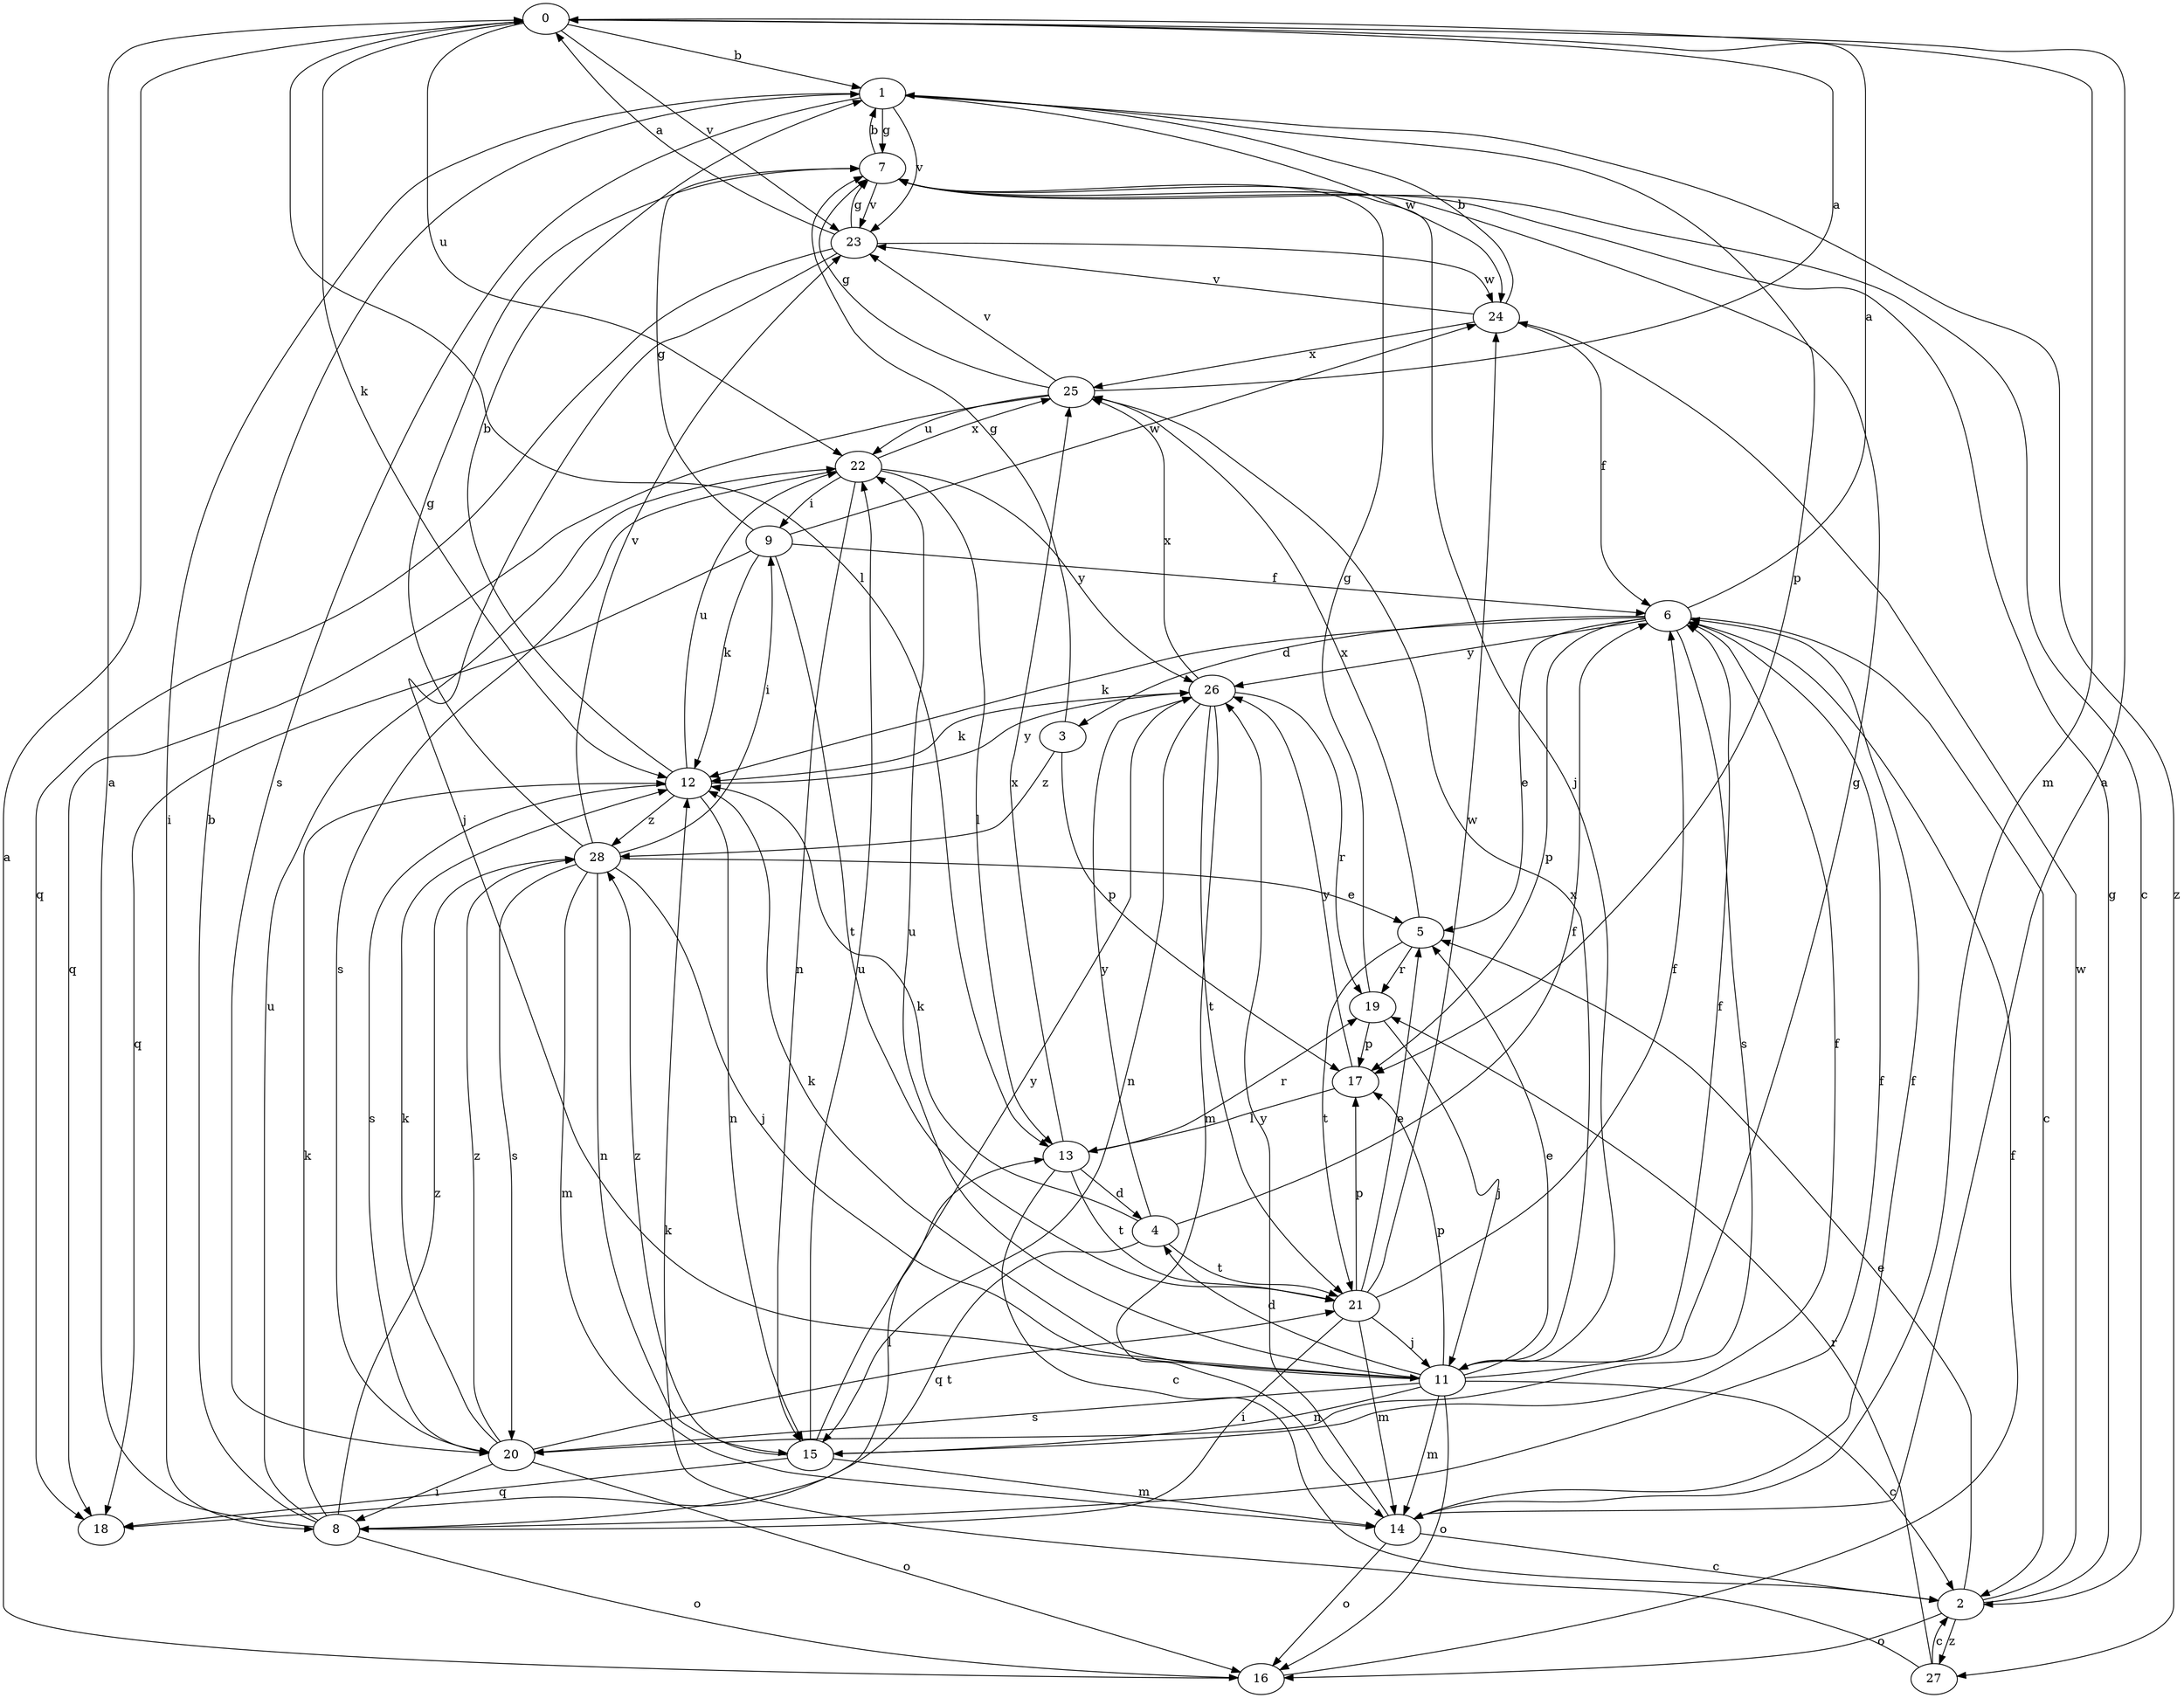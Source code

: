 strict digraph  {
0;
1;
2;
3;
4;
5;
6;
7;
8;
9;
11;
12;
13;
14;
15;
16;
17;
18;
19;
20;
21;
22;
23;
24;
25;
26;
27;
28;
0 -> 1  [label=b];
0 -> 12  [label=k];
0 -> 13  [label=l];
0 -> 14  [label=m];
0 -> 22  [label=u];
0 -> 23  [label=v];
1 -> 7  [label=g];
1 -> 8  [label=i];
1 -> 17  [label=p];
1 -> 20  [label=s];
1 -> 23  [label=v];
1 -> 24  [label=w];
1 -> 27  [label=z];
2 -> 5  [label=e];
2 -> 7  [label=g];
2 -> 16  [label=o];
2 -> 24  [label=w];
2 -> 27  [label=z];
3 -> 7  [label=g];
3 -> 17  [label=p];
3 -> 28  [label=z];
4 -> 6  [label=f];
4 -> 12  [label=k];
4 -> 18  [label=q];
4 -> 21  [label=t];
4 -> 26  [label=y];
5 -> 19  [label=r];
5 -> 21  [label=t];
5 -> 25  [label=x];
6 -> 0  [label=a];
6 -> 2  [label=c];
6 -> 3  [label=d];
6 -> 5  [label=e];
6 -> 12  [label=k];
6 -> 17  [label=p];
6 -> 20  [label=s];
6 -> 26  [label=y];
7 -> 1  [label=b];
7 -> 2  [label=c];
7 -> 11  [label=j];
7 -> 23  [label=v];
8 -> 0  [label=a];
8 -> 1  [label=b];
8 -> 6  [label=f];
8 -> 12  [label=k];
8 -> 13  [label=l];
8 -> 16  [label=o];
8 -> 22  [label=u];
8 -> 28  [label=z];
9 -> 6  [label=f];
9 -> 7  [label=g];
9 -> 12  [label=k];
9 -> 18  [label=q];
9 -> 21  [label=t];
9 -> 24  [label=w];
11 -> 2  [label=c];
11 -> 4  [label=d];
11 -> 5  [label=e];
11 -> 6  [label=f];
11 -> 7  [label=g];
11 -> 12  [label=k];
11 -> 14  [label=m];
11 -> 15  [label=n];
11 -> 16  [label=o];
11 -> 17  [label=p];
11 -> 20  [label=s];
11 -> 22  [label=u];
11 -> 25  [label=x];
12 -> 1  [label=b];
12 -> 15  [label=n];
12 -> 20  [label=s];
12 -> 22  [label=u];
12 -> 26  [label=y];
12 -> 28  [label=z];
13 -> 2  [label=c];
13 -> 4  [label=d];
13 -> 19  [label=r];
13 -> 21  [label=t];
13 -> 25  [label=x];
14 -> 0  [label=a];
14 -> 2  [label=c];
14 -> 6  [label=f];
14 -> 16  [label=o];
14 -> 26  [label=y];
15 -> 6  [label=f];
15 -> 14  [label=m];
15 -> 18  [label=q];
15 -> 22  [label=u];
15 -> 26  [label=y];
15 -> 28  [label=z];
16 -> 0  [label=a];
16 -> 6  [label=f];
17 -> 13  [label=l];
17 -> 26  [label=y];
19 -> 7  [label=g];
19 -> 11  [label=j];
19 -> 17  [label=p];
20 -> 8  [label=i];
20 -> 12  [label=k];
20 -> 16  [label=o];
20 -> 21  [label=t];
20 -> 28  [label=z];
21 -> 5  [label=e];
21 -> 6  [label=f];
21 -> 8  [label=i];
21 -> 11  [label=j];
21 -> 14  [label=m];
21 -> 17  [label=p];
21 -> 24  [label=w];
22 -> 9  [label=i];
22 -> 13  [label=l];
22 -> 15  [label=n];
22 -> 20  [label=s];
22 -> 25  [label=x];
22 -> 26  [label=y];
23 -> 0  [label=a];
23 -> 7  [label=g];
23 -> 11  [label=j];
23 -> 18  [label=q];
23 -> 24  [label=w];
24 -> 1  [label=b];
24 -> 6  [label=f];
24 -> 23  [label=v];
24 -> 25  [label=x];
25 -> 0  [label=a];
25 -> 7  [label=g];
25 -> 18  [label=q];
25 -> 22  [label=u];
25 -> 23  [label=v];
26 -> 12  [label=k];
26 -> 14  [label=m];
26 -> 15  [label=n];
26 -> 19  [label=r];
26 -> 21  [label=t];
26 -> 25  [label=x];
27 -> 2  [label=c];
27 -> 12  [label=k];
27 -> 19  [label=r];
28 -> 5  [label=e];
28 -> 7  [label=g];
28 -> 9  [label=i];
28 -> 11  [label=j];
28 -> 14  [label=m];
28 -> 15  [label=n];
28 -> 20  [label=s];
28 -> 23  [label=v];
}
